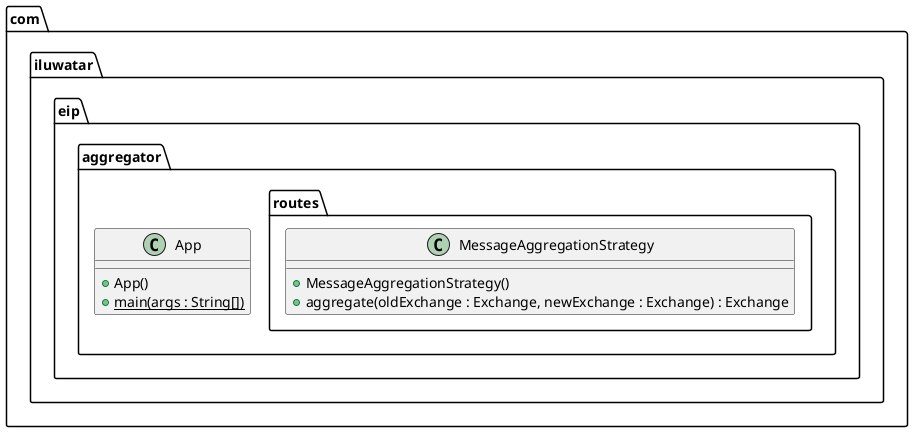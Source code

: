 @startuml
package com.iluwatar.eip.aggregator {
  class App {
    + App()
    + main(args : String[]) {static}
  }
}
package com.iluwatar.eip.aggregator.routes {
  class MessageAggregationStrategy {
    + MessageAggregationStrategy()
    + aggregate(oldExchange : Exchange, newExchange : Exchange) : Exchange
  }
}
@enduml